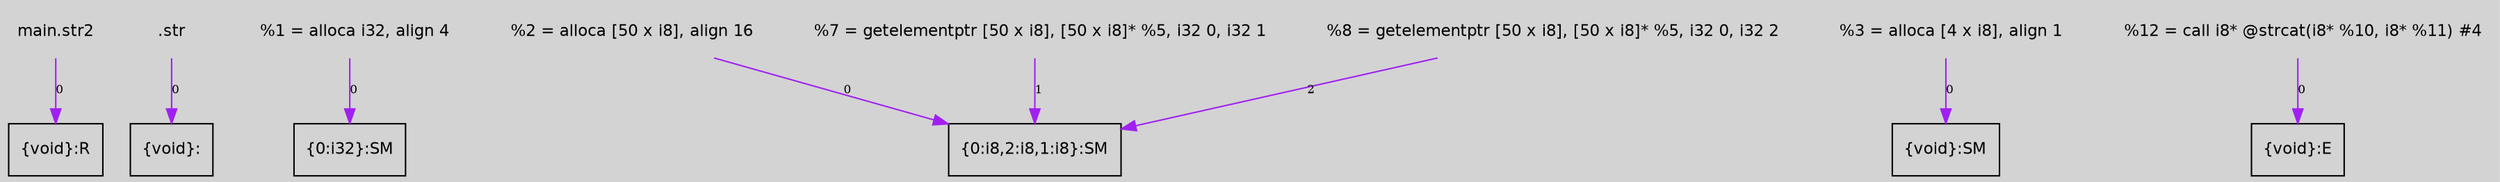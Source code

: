 digraph unnamed {
	graph [center=true, ratio=true, bgcolor=lightgray, fontname=Helvetica];
	node  [fontname=Helvetica, fontsize=11];

	Node0x1f75400 [shape=record,label="{\{void\}:R}"];
	Node0x1f75ce0 [shape=record,label="{\{void\}:}"];
	Node0x1f75d70 [shape=record,label="{\{0:i32\}:SM}"];
	Node0x1f75ea0 [shape=record,label="{\{0:i8,2:i8,1:i8\}:SM}"];
	Node0x1f75fa0 [shape=record,label="{\{void\}:SM}"];
	Node0x1f77e80 [shape=record,label="{\{void\}:E}"];
	Node0x1f5feb8 [shape=plaintext, label ="  %1 = alloca i32, align 4"];
	Node0x1f5feb8 -> Node0x1f75d70[arrowtail=tee,label="0",fontsize=8,color=purple];
	Node0x1f60548 [shape=plaintext, label ="  %2 = alloca [50 x i8], align 16"];
	Node0x1f60548 -> Node0x1f75ea0[arrowtail=tee,label="0",fontsize=8,color=purple];
	Node0x1f60df8 [shape=plaintext, label ="  %7 = getelementptr [50 x i8], [50 x i8]* %5, i32 0, i32 1"];
	Node0x1f60df8 -> Node0x1f75ea0[arrowtail=tee,label="1",fontsize=8,color=purple];
	Node0x1f5fa08 [shape=plaintext, label =".str"];
	Node0x1f5fa08 -> Node0x1f75ce0[arrowtail=tee,label="0",fontsize=8,color=purple];
	Node0x1f605d8 [shape=plaintext, label ="  %3 = alloca [4 x i8], align 1"];
	Node0x1f605d8 -> Node0x1f75fa0[arrowtail=tee,label="0",fontsize=8,color=purple];
	Node0x1f61a98 [shape=plaintext, label ="  %12 = call i8* @strcat(i8* %10, i8* %11) #4"];
	Node0x1f61a98 -> Node0x1f77e80[arrowtail=tee,label="0",fontsize=8,color=purple];
	Node0x1f60f78 [shape=plaintext, label ="  %8 = getelementptr [50 x i8], [50 x i8]* %5, i32 0, i32 2"];
	Node0x1f60f78 -> Node0x1f75ea0[arrowtail=tee,label="2",fontsize=8,color=purple];
	Node0x1f5f008 [shape=plaintext, label ="main.str2"];
	Node0x1f5f008 -> Node0x1f75400[arrowtail=tee,label="0",fontsize=8,color=purple];
}
